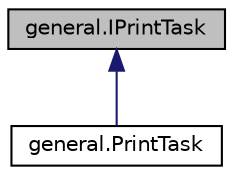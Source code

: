 digraph "general.IPrintTask"
{
  edge [fontname="Helvetica",fontsize="10",labelfontname="Helvetica",labelfontsize="10"];
  node [fontname="Helvetica",fontsize="10",shape=record];
  Node1 [label="general.IPrintTask",height=0.2,width=0.4,color="black", fillcolor="grey75", style="filled" fontcolor="black"];
  Node1 -> Node2 [dir="back",color="midnightblue",fontsize="10",style="solid"];
  Node2 [label="general.PrintTask",height=0.2,width=0.4,color="black", fillcolor="white", style="filled",URL="$classgeneral_1_1_print_task.html"];
}
